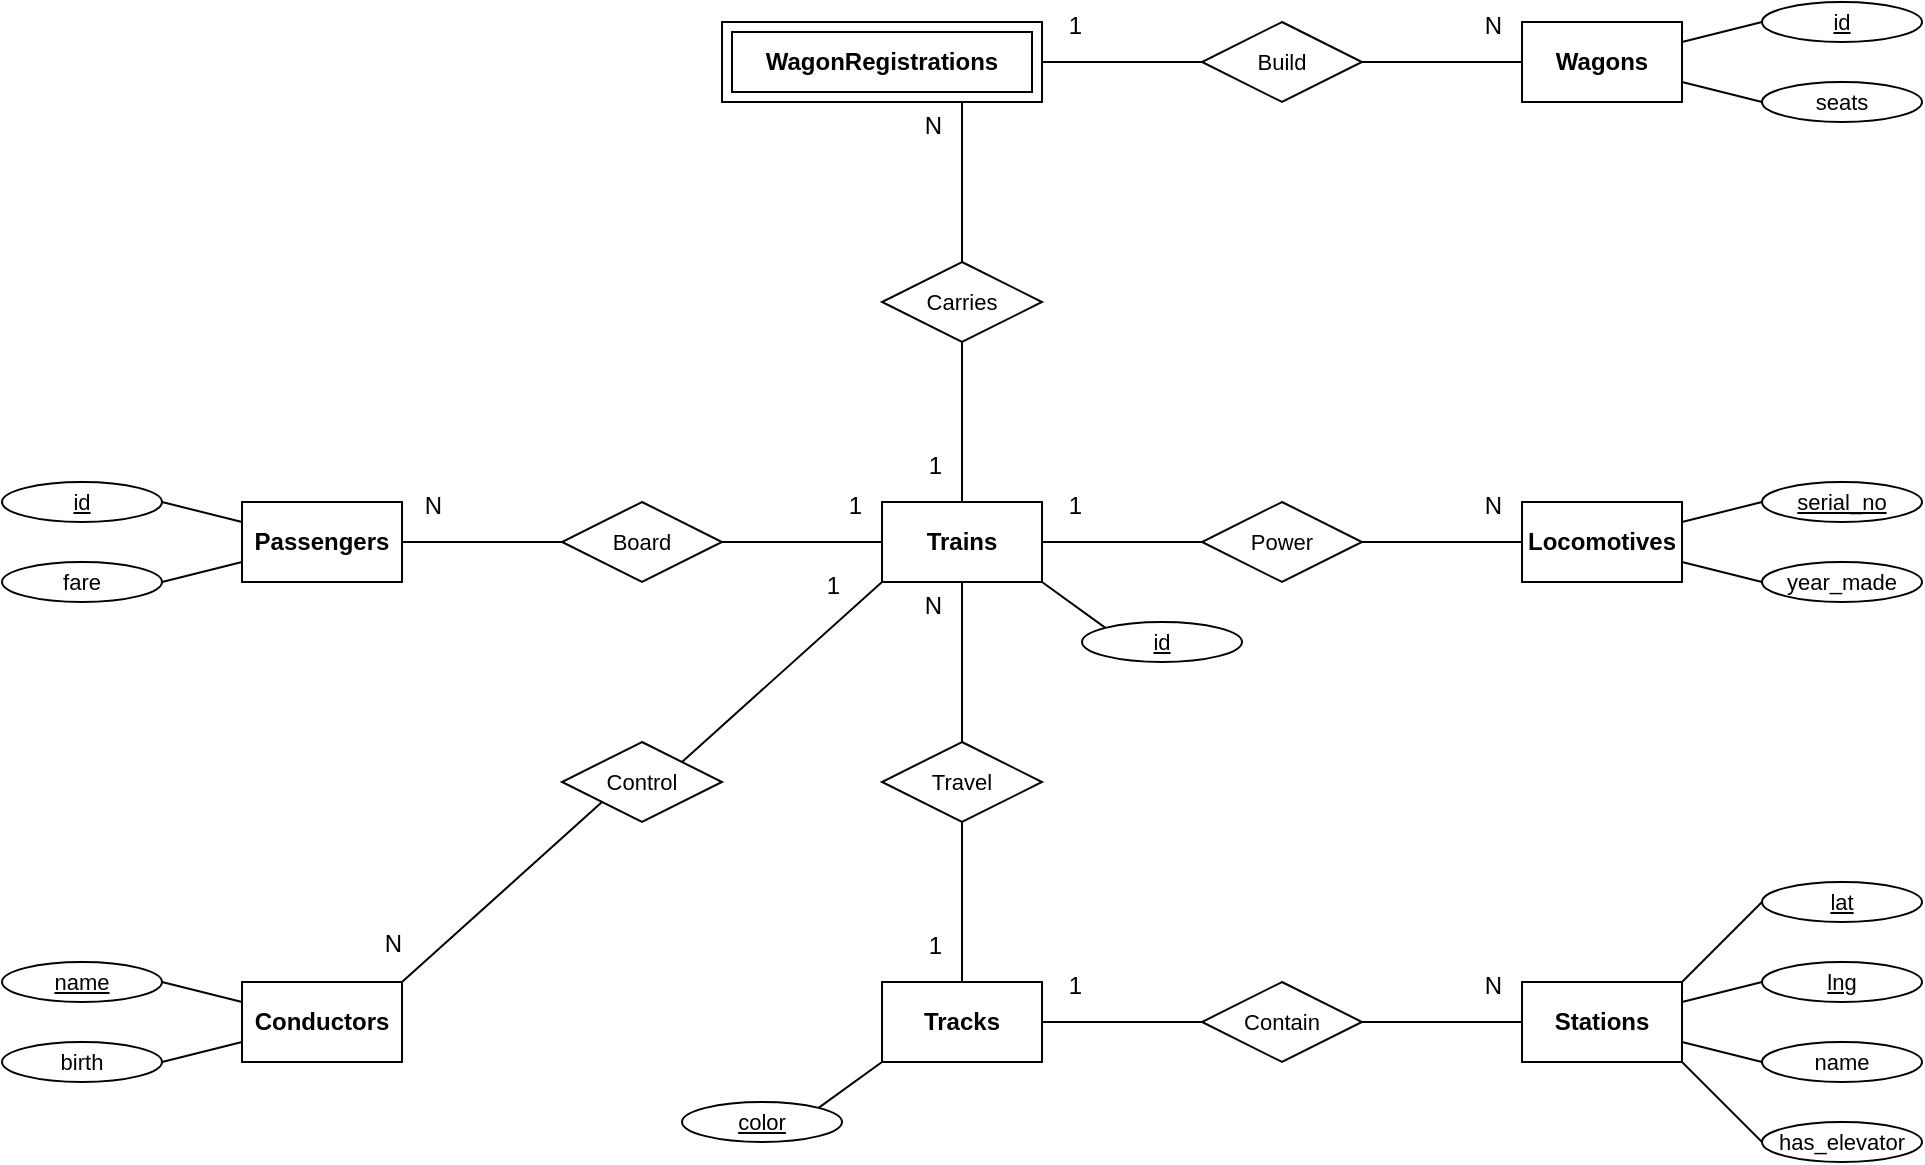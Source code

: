 <mxfile version="20.8.16" type="device" pages="2"><diagram id="R2lEEEUBdFMjLlhIrx00" name="Stage 1"><mxGraphModel dx="1674" dy="782" grid="1" gridSize="10" guides="1" tooltips="1" connect="1" arrows="1" fold="1" page="1" pageScale="1" pageWidth="1040" pageHeight="660" math="0" shadow="0" extFonts="Permanent Marker^https://fonts.googleapis.com/css?family=Permanent+Marker"><root><mxCell id="0"/><mxCell id="1" parent="0"/><mxCell id="5FPpdaSdyWe-lFuIZykh-84" value="WagonRegistrations" style="shape=ext;margin=3;double=1;whiteSpace=wrap;html=1;align=center;fontSize=12;fontStyle=1" parent="1" vertex="1"><mxGeometry x="400" y="50" width="160" height="40" as="geometry"/></mxCell><mxCell id="5FPpdaSdyWe-lFuIZykh-2" value="Passengers" style="whiteSpace=wrap;html=1;align=center;fontSize=12;fontStyle=1" parent="1" vertex="1"><mxGeometry x="160" y="290" width="80" height="40" as="geometry"/></mxCell><mxCell id="5FPpdaSdyWe-lFuIZykh-7" value="Conductors" style="whiteSpace=wrap;html=1;align=center;fontSize=12;fontStyle=1" parent="1" vertex="1"><mxGeometry x="160" y="530" width="80" height="40" as="geometry"/></mxCell><mxCell id="5FPpdaSdyWe-lFuIZykh-9" value="Tracks" style="whiteSpace=wrap;html=1;align=center;fontSize=12;fontStyle=1" parent="1" vertex="1"><mxGeometry x="480" y="530" width="80" height="40" as="geometry"/></mxCell><mxCell id="5FPpdaSdyWe-lFuIZykh-10" value="Stations" style="whiteSpace=wrap;html=1;align=center;fontSize=12;fontStyle=1" parent="1" vertex="1"><mxGeometry x="800" y="530" width="80" height="40" as="geometry"/></mxCell><mxCell id="5FPpdaSdyWe-lFuIZykh-12" value="Wagons" style="whiteSpace=wrap;html=1;align=center;fontSize=12;fontStyle=1" parent="1" vertex="1"><mxGeometry x="800" y="50" width="80" height="40" as="geometry"/></mxCell><mxCell id="5FPpdaSdyWe-lFuIZykh-13" value="Locomotives" style="whiteSpace=wrap;html=1;align=center;fontSize=12;fontStyle=1" parent="1" vertex="1"><mxGeometry x="800" y="290" width="80" height="40" as="geometry"/></mxCell><mxCell id="5FPpdaSdyWe-lFuIZykh-15" value="Power" style="shape=rhombus;perimeter=rhombusPerimeter;whiteSpace=wrap;html=1;align=center;fontSize=11;" parent="1" vertex="1"><mxGeometry x="640" y="290" width="80" height="40" as="geometry"/></mxCell><mxCell id="5FPpdaSdyWe-lFuIZykh-18" value="" style="endArrow=none;html=1;rounded=0;exitX=0;exitY=0.5;exitDx=0;exitDy=0;entryX=1;entryY=0.5;entryDx=0;entryDy=0;" parent="1" source="5FPpdaSdyWe-lFuIZykh-15" target="5FPpdaSdyWe-lFuIZykh-88" edge="1"><mxGeometry relative="1" as="geometry"><mxPoint x="730" y="320" as="sourcePoint"/><mxPoint x="610" y="300" as="targetPoint"/></mxGeometry></mxCell><mxCell id="5FPpdaSdyWe-lFuIZykh-19" value="1" style="resizable=0;html=1;align=right;verticalAlign=bottom;" parent="5FPpdaSdyWe-lFuIZykh-18" connectable="0" vertex="1"><mxGeometry x="1" relative="1" as="geometry"><mxPoint x="20" y="-10" as="offset"/></mxGeometry></mxCell><mxCell id="5FPpdaSdyWe-lFuIZykh-22" value="Build" style="shape=rhombus;perimeter=rhombusPerimeter;whiteSpace=wrap;html=1;align=center;fontSize=11;" parent="1" vertex="1"><mxGeometry x="640" y="50" width="80" height="40" as="geometry"/></mxCell><mxCell id="5FPpdaSdyWe-lFuIZykh-26" value="Control" style="shape=rhombus;perimeter=rhombusPerimeter;whiteSpace=wrap;html=1;align=center;fontSize=11;" parent="1" vertex="1"><mxGeometry x="320" y="410" width="80" height="40" as="geometry"/></mxCell><mxCell id="5FPpdaSdyWe-lFuIZykh-29" value="" style="endArrow=none;html=1;rounded=0;exitX=1;exitY=0;exitDx=0;exitDy=0;entryX=0;entryY=1;entryDx=0;entryDy=0;" parent="1" source="5FPpdaSdyWe-lFuIZykh-26" target="5FPpdaSdyWe-lFuIZykh-88" edge="1"><mxGeometry relative="1" as="geometry"><mxPoint x="410" y="320" as="sourcePoint"/><mxPoint x="470" y="360" as="targetPoint"/></mxGeometry></mxCell><mxCell id="5FPpdaSdyWe-lFuIZykh-30" value="1" style="resizable=0;html=1;align=right;verticalAlign=bottom;" parent="5FPpdaSdyWe-lFuIZykh-29" connectable="0" vertex="1"><mxGeometry x="1" relative="1" as="geometry"><mxPoint x="-20" y="10" as="offset"/></mxGeometry></mxCell><mxCell id="5FPpdaSdyWe-lFuIZykh-31" value="" style="endArrow=none;html=1;rounded=0;exitX=0;exitY=1;exitDx=0;exitDy=0;entryX=1;entryY=0;entryDx=0;entryDy=0;" parent="1" source="5FPpdaSdyWe-lFuIZykh-26" target="5FPpdaSdyWe-lFuIZykh-7" edge="1"><mxGeometry relative="1" as="geometry"><mxPoint x="330" y="320" as="sourcePoint"/><mxPoint x="200" y="500" as="targetPoint"/></mxGeometry></mxCell><mxCell id="5FPpdaSdyWe-lFuIZykh-32" value="N" style="resizable=0;html=1;align=right;verticalAlign=bottom;" parent="5FPpdaSdyWe-lFuIZykh-31" connectable="0" vertex="1"><mxGeometry x="1" relative="1" as="geometry"><mxPoint y="-10" as="offset"/></mxGeometry></mxCell><mxCell id="5FPpdaSdyWe-lFuIZykh-33" value="" style="endArrow=none;html=1;rounded=0;entryX=0;entryY=0.5;entryDx=0;entryDy=0;exitX=1;exitY=0.5;exitDx=0;exitDy=0;" parent="1" source="5FPpdaSdyWe-lFuIZykh-15" target="5FPpdaSdyWe-lFuIZykh-13" edge="1"><mxGeometry relative="1" as="geometry"><mxPoint x="530" y="180" as="sourcePoint"/><mxPoint x="530" y="100" as="targetPoint"/></mxGeometry></mxCell><mxCell id="5FPpdaSdyWe-lFuIZykh-34" value="N" style="resizable=0;html=1;align=right;verticalAlign=bottom;" parent="5FPpdaSdyWe-lFuIZykh-33" connectable="0" vertex="1"><mxGeometry x="1" relative="1" as="geometry"><mxPoint x="-10" y="-10" as="offset"/></mxGeometry></mxCell><mxCell id="5FPpdaSdyWe-lFuIZykh-36" value="Travel" style="shape=rhombus;perimeter=rhombusPerimeter;whiteSpace=wrap;html=1;align=center;fontSize=11;" parent="1" vertex="1"><mxGeometry x="480" y="410" width="80" height="40" as="geometry"/></mxCell><mxCell id="5FPpdaSdyWe-lFuIZykh-37" value="" style="endArrow=none;html=1;rounded=0;exitX=0.5;exitY=0;exitDx=0;exitDy=0;entryX=0.5;entryY=1;entryDx=0;entryDy=0;" parent="1" source="5FPpdaSdyWe-lFuIZykh-36" target="5FPpdaSdyWe-lFuIZykh-88" edge="1"><mxGeometry relative="1" as="geometry"><mxPoint x="730" y="320" as="sourcePoint"/><mxPoint x="540" y="350" as="targetPoint"/></mxGeometry></mxCell><mxCell id="5FPpdaSdyWe-lFuIZykh-38" value="N" style="resizable=0;html=1;align=right;verticalAlign=bottom;" parent="5FPpdaSdyWe-lFuIZykh-37" connectable="0" vertex="1"><mxGeometry x="1" relative="1" as="geometry"><mxPoint x="-10" y="20" as="offset"/></mxGeometry></mxCell><mxCell id="5FPpdaSdyWe-lFuIZykh-39" value="" style="endArrow=none;html=1;rounded=0;entryX=0.5;entryY=0;entryDx=0;entryDy=0;exitX=0.5;exitY=1;exitDx=0;exitDy=0;" parent="1" source="5FPpdaSdyWe-lFuIZykh-36" target="5FPpdaSdyWe-lFuIZykh-9" edge="1"><mxGeometry relative="1" as="geometry"><mxPoint x="650" y="320" as="sourcePoint"/><mxPoint x="570" y="320" as="targetPoint"/></mxGeometry></mxCell><mxCell id="5FPpdaSdyWe-lFuIZykh-40" value="1" style="resizable=0;html=1;align=right;verticalAlign=bottom;" parent="5FPpdaSdyWe-lFuIZykh-39" connectable="0" vertex="1"><mxGeometry x="1" relative="1" as="geometry"><mxPoint x="-10" y="-10" as="offset"/></mxGeometry></mxCell><mxCell id="5FPpdaSdyWe-lFuIZykh-41" value="" style="endArrow=none;html=1;rounded=0;entryX=1;entryY=0.5;entryDx=0;entryDy=0;exitX=0;exitY=0.5;exitDx=0;exitDy=0;" parent="1" source="5FPpdaSdyWe-lFuIZykh-43" target="5FPpdaSdyWe-lFuIZykh-9" edge="1"><mxGeometry relative="1" as="geometry"><mxPoint x="610" y="470" as="sourcePoint"/><mxPoint x="530" y="540" as="targetPoint"/></mxGeometry></mxCell><mxCell id="5FPpdaSdyWe-lFuIZykh-42" value="1" style="resizable=0;html=1;align=right;verticalAlign=bottom;" parent="5FPpdaSdyWe-lFuIZykh-41" connectable="0" vertex="1"><mxGeometry x="1" relative="1" as="geometry"><mxPoint x="20" y="-10" as="offset"/></mxGeometry></mxCell><mxCell id="5FPpdaSdyWe-lFuIZykh-43" value="Contain" style="shape=rhombus;perimeter=rhombusPerimeter;whiteSpace=wrap;html=1;align=center;fontSize=11;" parent="1" vertex="1"><mxGeometry x="640" y="530" width="80" height="40" as="geometry"/></mxCell><mxCell id="5FPpdaSdyWe-lFuIZykh-44" value="" style="endArrow=none;html=1;rounded=0;entryX=0;entryY=0.5;entryDx=0;entryDy=0;exitX=1;exitY=0.5;exitDx=0;exitDy=0;" parent="1" source="5FPpdaSdyWe-lFuIZykh-43" target="5FPpdaSdyWe-lFuIZykh-10" edge="1"><mxGeometry relative="1" as="geometry"><mxPoint x="530" y="420" as="sourcePoint"/><mxPoint x="530" y="340" as="targetPoint"/></mxGeometry></mxCell><mxCell id="5FPpdaSdyWe-lFuIZykh-45" value="N" style="resizable=0;html=1;align=right;verticalAlign=bottom;" parent="5FPpdaSdyWe-lFuIZykh-44" connectable="0" vertex="1"><mxGeometry x="1" relative="1" as="geometry"><mxPoint x="-10" y="-10" as="offset"/></mxGeometry></mxCell><mxCell id="5FPpdaSdyWe-lFuIZykh-46" value="Board" style="shape=rhombus;perimeter=rhombusPerimeter;whiteSpace=wrap;html=1;align=center;fontSize=11;" parent="1" vertex="1"><mxGeometry x="320" y="290" width="80" height="40" as="geometry"/></mxCell><mxCell id="5FPpdaSdyWe-lFuIZykh-63" value="Carries" style="shape=rhombus;perimeter=rhombusPerimeter;whiteSpace=wrap;html=1;align=center;fontSize=11;" parent="1" vertex="1"><mxGeometry x="480" y="170" width="80" height="40" as="geometry"/></mxCell><mxCell id="5FPpdaSdyWe-lFuIZykh-67" value="" style="endArrow=none;html=1;rounded=0;exitX=0.5;exitY=1;exitDx=0;exitDy=0;entryX=0.5;entryY=0;entryDx=0;entryDy=0;" parent="1" source="5FPpdaSdyWe-lFuIZykh-63" target="5FPpdaSdyWe-lFuIZykh-88" edge="1"><mxGeometry relative="1" as="geometry"><mxPoint x="650" y="320" as="sourcePoint"/><mxPoint x="540" y="260" as="targetPoint"/></mxGeometry></mxCell><mxCell id="5FPpdaSdyWe-lFuIZykh-68" value="1" style="resizable=0;html=1;align=right;verticalAlign=bottom;" parent="5FPpdaSdyWe-lFuIZykh-67" connectable="0" vertex="1"><mxGeometry x="1" relative="1" as="geometry"><mxPoint x="-10" y="-10" as="offset"/></mxGeometry></mxCell><mxCell id="5FPpdaSdyWe-lFuIZykh-69" value="" style="endArrow=none;html=1;rounded=0;entryX=0.75;entryY=1;entryDx=0;entryDy=0;exitX=0.5;exitY=0;exitDx=0;exitDy=0;" parent="1" source="5FPpdaSdyWe-lFuIZykh-63" target="5FPpdaSdyWe-lFuIZykh-84" edge="1"><mxGeometry relative="1" as="geometry"><mxPoint x="730" y="320" as="sourcePoint"/><mxPoint x="520" y="90" as="targetPoint"/></mxGeometry></mxCell><mxCell id="5FPpdaSdyWe-lFuIZykh-70" value="N" style="resizable=0;html=1;align=right;verticalAlign=bottom;" parent="5FPpdaSdyWe-lFuIZykh-69" connectable="0" vertex="1"><mxGeometry x="1" relative="1" as="geometry"><mxPoint x="-10" y="20" as="offset"/></mxGeometry></mxCell><mxCell id="5FPpdaSdyWe-lFuIZykh-71" value="" style="endArrow=none;html=1;rounded=0;entryX=0;entryY=0.5;entryDx=0;entryDy=0;exitX=1;exitY=0.5;exitDx=0;exitDy=0;" parent="1" source="5FPpdaSdyWe-lFuIZykh-22" target="5FPpdaSdyWe-lFuIZykh-12" edge="1"><mxGeometry relative="1" as="geometry"><mxPoint x="530" y="180" as="sourcePoint"/><mxPoint x="530" y="100" as="targetPoint"/></mxGeometry></mxCell><mxCell id="5FPpdaSdyWe-lFuIZykh-72" value="N" style="resizable=0;html=1;align=right;verticalAlign=bottom;" parent="5FPpdaSdyWe-lFuIZykh-71" connectable="0" vertex="1"><mxGeometry x="1" relative="1" as="geometry"><mxPoint x="-10" y="-10" as="offset"/></mxGeometry></mxCell><mxCell id="5FPpdaSdyWe-lFuIZykh-73" value="" style="endArrow=none;html=1;rounded=0;exitX=0;exitY=0.5;exitDx=0;exitDy=0;entryX=1;entryY=0.5;entryDx=0;entryDy=0;" parent="1" source="5FPpdaSdyWe-lFuIZykh-22" target="5FPpdaSdyWe-lFuIZykh-84" edge="1"><mxGeometry relative="1" as="geometry"><mxPoint x="530" y="220" as="sourcePoint"/><mxPoint x="560" y="70" as="targetPoint"/></mxGeometry></mxCell><mxCell id="5FPpdaSdyWe-lFuIZykh-74" value="1" style="resizable=0;html=1;align=right;verticalAlign=bottom;" parent="5FPpdaSdyWe-lFuIZykh-73" connectable="0" vertex="1"><mxGeometry x="1" relative="1" as="geometry"><mxPoint x="20" y="-10" as="offset"/></mxGeometry></mxCell><mxCell id="5FPpdaSdyWe-lFuIZykh-75" value="" style="endArrow=none;html=1;rounded=0;exitX=1;exitY=0.5;exitDx=0;exitDy=0;entryX=0;entryY=0.5;entryDx=0;entryDy=0;" parent="1" source="5FPpdaSdyWe-lFuIZykh-46" target="5FPpdaSdyWe-lFuIZykh-88" edge="1"><mxGeometry relative="1" as="geometry"><mxPoint x="390" y="430" as="sourcePoint"/><mxPoint x="440" y="270" as="targetPoint"/></mxGeometry></mxCell><mxCell id="5FPpdaSdyWe-lFuIZykh-76" value="1" style="resizable=0;html=1;align=right;verticalAlign=bottom;" parent="5FPpdaSdyWe-lFuIZykh-75" connectable="0" vertex="1"><mxGeometry x="1" relative="1" as="geometry"><mxPoint x="-10" y="-10" as="offset"/></mxGeometry></mxCell><mxCell id="5FPpdaSdyWe-lFuIZykh-77" value="" style="endArrow=none;html=1;rounded=0;exitX=0;exitY=0.5;exitDx=0;exitDy=0;entryX=1;entryY=0.5;entryDx=0;entryDy=0;" parent="1" source="5FPpdaSdyWe-lFuIZykh-46" target="5FPpdaSdyWe-lFuIZykh-2" edge="1"><mxGeometry relative="1" as="geometry"><mxPoint x="350" y="450" as="sourcePoint"/><mxPoint x="250" y="540" as="targetPoint"/></mxGeometry></mxCell><mxCell id="5FPpdaSdyWe-lFuIZykh-78" value="N" style="resizable=0;html=1;align=right;verticalAlign=bottom;" parent="5FPpdaSdyWe-lFuIZykh-77" connectable="0" vertex="1"><mxGeometry x="1" relative="1" as="geometry"><mxPoint x="20" y="-10" as="offset"/></mxGeometry></mxCell><mxCell id="5FPpdaSdyWe-lFuIZykh-88" value="Trains" style="whiteSpace=wrap;html=1;align=center;fontSize=12;fontStyle=1" parent="1" vertex="1"><mxGeometry x="480" y="290" width="80" height="40" as="geometry"/></mxCell><mxCell id="5FPpdaSdyWe-lFuIZykh-89" value="color" style="ellipse;whiteSpace=wrap;html=1;align=center;fontSize=11;fontStyle=4" parent="1" vertex="1"><mxGeometry x="380" y="590" width="80" height="20" as="geometry"/></mxCell><mxCell id="5FPpdaSdyWe-lFuIZykh-91" value="" style="endArrow=none;html=1;rounded=0;fontSize=11;exitX=1;exitY=0;exitDx=0;exitDy=0;entryX=0;entryY=1;entryDx=0;entryDy=0;" parent="1" source="5FPpdaSdyWe-lFuIZykh-89" target="5FPpdaSdyWe-lFuIZykh-9" edge="1"><mxGeometry relative="1" as="geometry"><mxPoint x="500" y="450" as="sourcePoint"/><mxPoint x="660" y="450" as="targetPoint"/></mxGeometry></mxCell><mxCell id="5FPpdaSdyWe-lFuIZykh-92" value="lat" style="ellipse;whiteSpace=wrap;html=1;align=center;fontSize=11;fontStyle=4" parent="1" vertex="1"><mxGeometry x="920" y="480" width="80" height="20" as="geometry"/></mxCell><mxCell id="5FPpdaSdyWe-lFuIZykh-93" value="lng" style="ellipse;whiteSpace=wrap;html=1;align=center;fontSize=11;fontStyle=4" parent="1" vertex="1"><mxGeometry x="920" y="520" width="80" height="20" as="geometry"/></mxCell><mxCell id="5FPpdaSdyWe-lFuIZykh-96" value="name" style="ellipse;whiteSpace=wrap;html=1;align=center;fontSize=11;fontStyle=0" parent="1" vertex="1"><mxGeometry x="920" y="560" width="80" height="20" as="geometry"/></mxCell><mxCell id="5FPpdaSdyWe-lFuIZykh-97" value="has_elevator" style="ellipse;whiteSpace=wrap;html=1;align=center;fontSize=11;fontStyle=0" parent="1" vertex="1"><mxGeometry x="920" y="600" width="80" height="20" as="geometry"/></mxCell><mxCell id="5FPpdaSdyWe-lFuIZykh-98" value="" style="endArrow=none;html=1;rounded=0;fontSize=11;exitX=1;exitY=0.25;exitDx=0;exitDy=0;entryX=0;entryY=0.5;entryDx=0;entryDy=0;" parent="1" source="5FPpdaSdyWe-lFuIZykh-10" target="5FPpdaSdyWe-lFuIZykh-93" edge="1"><mxGeometry relative="1" as="geometry"><mxPoint x="458.855" y="603.075" as="sourcePoint"/><mxPoint x="490" y="580" as="targetPoint"/></mxGeometry></mxCell><mxCell id="5FPpdaSdyWe-lFuIZykh-99" value="" style="endArrow=none;html=1;rounded=0;fontSize=11;exitX=1;exitY=0;exitDx=0;exitDy=0;entryX=0;entryY=0.5;entryDx=0;entryDy=0;" parent="1" source="5FPpdaSdyWe-lFuIZykh-10" target="5FPpdaSdyWe-lFuIZykh-92" edge="1"><mxGeometry relative="1" as="geometry"><mxPoint x="890" y="550" as="sourcePoint"/><mxPoint x="930" y="520" as="targetPoint"/></mxGeometry></mxCell><mxCell id="5FPpdaSdyWe-lFuIZykh-101" value="" style="endArrow=none;html=1;rounded=0;fontSize=11;exitX=1;exitY=0.75;exitDx=0;exitDy=0;entryX=0;entryY=0.5;entryDx=0;entryDy=0;" parent="1" source="5FPpdaSdyWe-lFuIZykh-10" target="5FPpdaSdyWe-lFuIZykh-96" edge="1"><mxGeometry relative="1" as="geometry"><mxPoint x="910" y="570" as="sourcePoint"/><mxPoint x="950" y="540" as="targetPoint"/></mxGeometry></mxCell><mxCell id="5FPpdaSdyWe-lFuIZykh-102" value="" style="endArrow=none;html=1;rounded=0;fontSize=11;exitX=1;exitY=1;exitDx=0;exitDy=0;entryX=0;entryY=0.5;entryDx=0;entryDy=0;" parent="1" source="5FPpdaSdyWe-lFuIZykh-10" target="5FPpdaSdyWe-lFuIZykh-97" edge="1"><mxGeometry relative="1" as="geometry"><mxPoint x="920" y="580" as="sourcePoint"/><mxPoint x="960" y="550" as="targetPoint"/></mxGeometry></mxCell><mxCell id="5FPpdaSdyWe-lFuIZykh-103" value="name" style="ellipse;whiteSpace=wrap;html=1;align=center;fontSize=11;fontStyle=4" parent="1" vertex="1"><mxGeometry x="40" y="520" width="80" height="20" as="geometry"/></mxCell><mxCell id="5FPpdaSdyWe-lFuIZykh-104" value="birth" style="ellipse;whiteSpace=wrap;html=1;align=center;fontSize=11;fontStyle=0" parent="1" vertex="1"><mxGeometry x="40" y="560" width="80" height="20" as="geometry"/></mxCell><mxCell id="5FPpdaSdyWe-lFuIZykh-105" value="" style="endArrow=none;html=1;rounded=0;fontSize=11;exitX=1;exitY=0.5;exitDx=0;exitDy=0;entryX=0;entryY=0.25;entryDx=0;entryDy=0;" parent="1" source="5FPpdaSdyWe-lFuIZykh-103" target="5FPpdaSdyWe-lFuIZykh-7" edge="1"><mxGeometry relative="1" as="geometry"><mxPoint x="458.855" y="603.075" as="sourcePoint"/><mxPoint x="490" y="580" as="targetPoint"/></mxGeometry></mxCell><mxCell id="5FPpdaSdyWe-lFuIZykh-106" value="" style="endArrow=none;html=1;rounded=0;fontSize=11;exitX=1;exitY=0.5;exitDx=0;exitDy=0;entryX=0;entryY=0.75;entryDx=0;entryDy=0;" parent="1" source="5FPpdaSdyWe-lFuIZykh-104" target="5FPpdaSdyWe-lFuIZykh-7" edge="1"><mxGeometry relative="1" as="geometry"><mxPoint x="468.855" y="613.075" as="sourcePoint"/><mxPoint x="500" y="590" as="targetPoint"/></mxGeometry></mxCell><mxCell id="5FPpdaSdyWe-lFuIZykh-107" value="serial_no" style="ellipse;whiteSpace=wrap;html=1;align=center;fontSize=11;fontStyle=4" parent="1" vertex="1"><mxGeometry x="920" y="280" width="80" height="20" as="geometry"/></mxCell><mxCell id="5FPpdaSdyWe-lFuIZykh-108" value="year_made" style="ellipse;whiteSpace=wrap;html=1;align=center;fontSize=11;fontStyle=0" parent="1" vertex="1"><mxGeometry x="920" y="320" width="80" height="20" as="geometry"/></mxCell><mxCell id="5FPpdaSdyWe-lFuIZykh-109" value="" style="endArrow=none;html=1;rounded=0;fontSize=11;exitX=0;exitY=0.5;exitDx=0;exitDy=0;entryX=1;entryY=0.25;entryDx=0;entryDy=0;" parent="1" source="5FPpdaSdyWe-lFuIZykh-107" target="5FPpdaSdyWe-lFuIZykh-13" edge="1"><mxGeometry relative="1" as="geometry"><mxPoint x="1338.855" y="363.075" as="sourcePoint"/><mxPoint x="1040" y="300" as="targetPoint"/></mxGeometry></mxCell><mxCell id="5FPpdaSdyWe-lFuIZykh-110" value="" style="endArrow=none;html=1;rounded=0;fontSize=11;exitX=0;exitY=0.5;exitDx=0;exitDy=0;entryX=1;entryY=0.75;entryDx=0;entryDy=0;" parent="1" source="5FPpdaSdyWe-lFuIZykh-108" target="5FPpdaSdyWe-lFuIZykh-13" edge="1"><mxGeometry relative="1" as="geometry"><mxPoint x="1348.855" y="373.075" as="sourcePoint"/><mxPoint x="1040" y="320" as="targetPoint"/></mxGeometry></mxCell><mxCell id="5FPpdaSdyWe-lFuIZykh-111" value="id" style="ellipse;whiteSpace=wrap;html=1;align=center;fontSize=11;fontStyle=4" parent="1" vertex="1"><mxGeometry x="580" y="350" width="80" height="20" as="geometry"/></mxCell><mxCell id="5FPpdaSdyWe-lFuIZykh-114" value="" style="endArrow=none;html=1;rounded=0;fontSize=11;exitX=0;exitY=0;exitDx=0;exitDy=0;entryX=1;entryY=1;entryDx=0;entryDy=0;" parent="1" source="5FPpdaSdyWe-lFuIZykh-111" target="5FPpdaSdyWe-lFuIZykh-88" edge="1"><mxGeometry relative="1" as="geometry"><mxPoint x="458.855" y="603.075" as="sourcePoint"/><mxPoint x="490" y="580" as="targetPoint"/></mxGeometry></mxCell><mxCell id="5FPpdaSdyWe-lFuIZykh-119" value="id" style="ellipse;whiteSpace=wrap;html=1;align=center;fontSize=11;fontStyle=4" parent="1" vertex="1"><mxGeometry x="920" y="40" width="80" height="20" as="geometry"/></mxCell><mxCell id="5FPpdaSdyWe-lFuIZykh-120" value="seats" style="ellipse;whiteSpace=wrap;html=1;align=center;fontSize=11;fontStyle=0" parent="1" vertex="1"><mxGeometry x="920" y="80" width="80" height="20" as="geometry"/></mxCell><mxCell id="5FPpdaSdyWe-lFuIZykh-121" value="" style="endArrow=none;html=1;rounded=0;fontSize=11;exitX=0;exitY=0.5;exitDx=0;exitDy=0;entryX=1;entryY=0.25;entryDx=0;entryDy=0;" parent="1" source="5FPpdaSdyWe-lFuIZykh-119" target="5FPpdaSdyWe-lFuIZykh-12" edge="1"><mxGeometry relative="1" as="geometry"><mxPoint x="1338.855" y="123.075" as="sourcePoint"/><mxPoint x="890" y="30" as="targetPoint"/></mxGeometry></mxCell><mxCell id="5FPpdaSdyWe-lFuIZykh-122" value="" style="endArrow=none;html=1;rounded=0;fontSize=11;exitX=0;exitY=0.5;exitDx=0;exitDy=0;entryX=1;entryY=0.75;entryDx=0;entryDy=0;" parent="1" source="5FPpdaSdyWe-lFuIZykh-120" target="5FPpdaSdyWe-lFuIZykh-12" edge="1"><mxGeometry relative="1" as="geometry"><mxPoint x="1348.855" y="133.075" as="sourcePoint"/><mxPoint x="880" y="80" as="targetPoint"/></mxGeometry></mxCell><mxCell id="5FPpdaSdyWe-lFuIZykh-123" value="id" style="ellipse;whiteSpace=wrap;html=1;align=center;fontSize=11;fontStyle=4" parent="1" vertex="1"><mxGeometry x="40" y="280" width="80" height="20" as="geometry"/></mxCell><mxCell id="5FPpdaSdyWe-lFuIZykh-124" value="fare" style="ellipse;whiteSpace=wrap;html=1;align=center;fontSize=11;fontStyle=0" parent="1" vertex="1"><mxGeometry x="40" y="320" width="80" height="20" as="geometry"/></mxCell><mxCell id="5FPpdaSdyWe-lFuIZykh-125" value="" style="endArrow=none;html=1;rounded=0;fontSize=11;exitX=1;exitY=0.5;exitDx=0;exitDy=0;entryX=0;entryY=0.25;entryDx=0;entryDy=0;" parent="1" source="5FPpdaSdyWe-lFuIZykh-123" target="5FPpdaSdyWe-lFuIZykh-2" edge="1"><mxGeometry relative="1" as="geometry"><mxPoint x="458.855" y="363.075" as="sourcePoint"/><mxPoint x="150" y="270" as="targetPoint"/></mxGeometry></mxCell><mxCell id="5FPpdaSdyWe-lFuIZykh-126" value="" style="endArrow=none;html=1;rounded=0;fontSize=11;exitX=1;exitY=0.5;exitDx=0;exitDy=0;entryX=0;entryY=0.75;entryDx=0;entryDy=0;" parent="1" source="5FPpdaSdyWe-lFuIZykh-124" target="5FPpdaSdyWe-lFuIZykh-2" edge="1"><mxGeometry relative="1" as="geometry"><mxPoint x="468.855" y="373.075" as="sourcePoint"/><mxPoint x="150" y="330" as="targetPoint"/></mxGeometry></mxCell></root></mxGraphModel></diagram><diagram name="Stage 2" id="vW3GUWD7gYyDfaBToMU5"><mxGraphModel dx="1674" dy="782" grid="1" gridSize="10" guides="1" tooltips="1" connect="1" arrows="1" fold="1" page="1" pageScale="1" pageWidth="1000" pageHeight="1180" math="0" shadow="0" extFonts="Permanent Marker^https://fonts.googleapis.com/css?family=Permanent+Marker"><root><mxCell id="TBj39ccM2QvI0rRjCSNy-0"/><mxCell id="TBj39ccM2QvI0rRjCSNy-1" parent="TBj39ccM2QvI0rRjCSNy-0"/><mxCell id="Lqd2BsKXD1_Twzs3qtD8-0" value="Trips" style="shape=ext;margin=3;double=1;whiteSpace=wrap;html=1;align=center;fontSize=12;fontStyle=1" parent="TBj39ccM2QvI0rRjCSNy-1" vertex="1"><mxGeometry x="140" y="330" width="80" height="40" as="geometry"/></mxCell><mxCell id="TBj39ccM2QvI0rRjCSNy-44" value="Trains" style="whiteSpace=wrap;html=1;align=center;fontSize=12;fontStyle=1" parent="TBj39ccM2QvI0rRjCSNy-1" vertex="1"><mxGeometry x="460" y="810" width="80" height="40" as="geometry"/></mxCell><mxCell id="TBj39ccM2QvI0rRjCSNy-2" value="Railcars" style="shape=ext;margin=3;double=1;whiteSpace=wrap;html=1;align=center;fontSize=12;fontStyle=1" parent="TBj39ccM2QvI0rRjCSNy-1" vertex="1"><mxGeometry x="780" y="810" width="80" height="40" as="geometry"/></mxCell><mxCell id="TBj39ccM2QvI0rRjCSNy-3" value="Passengers" style="whiteSpace=wrap;html=1;align=center;fontSize=12;fontStyle=1" parent="TBj39ccM2QvI0rRjCSNy-1" vertex="1"><mxGeometry x="460.08" y="330" width="80" height="40" as="geometry"/></mxCell><mxCell id="TBj39ccM2QvI0rRjCSNy-4" value="Conductors" style="whiteSpace=wrap;html=1;align=center;fontSize=12;fontStyle=1" parent="TBj39ccM2QvI0rRjCSNy-1" vertex="1"><mxGeometry x="460" y="1050" width="80" height="40" as="geometry"/></mxCell><mxCell id="TBj39ccM2QvI0rRjCSNy-5" value="Tracks" style="whiteSpace=wrap;html=1;align=center;fontSize=12;fontStyle=1" parent="TBj39ccM2QvI0rRjCSNy-1" vertex="1"><mxGeometry x="140.08" y="810" width="80" height="40" as="geometry"/></mxCell><mxCell id="TBj39ccM2QvI0rRjCSNy-6" value="Stations" style="whiteSpace=wrap;html=1;align=center;fontSize=12;fontStyle=1" parent="TBj39ccM2QvI0rRjCSNy-1" vertex="1"><mxGeometry x="140.08" y="570" width="80" height="40" as="geometry"/></mxCell><mxCell id="TBj39ccM2QvI0rRjCSNy-7" value="Wagons" style="whiteSpace=wrap;html=1;align=center;fontSize=12;fontStyle=1" parent="TBj39ccM2QvI0rRjCSNy-1" vertex="1"><mxGeometry x="780" y="570" width="80" height="40" as="geometry"/></mxCell><mxCell id="TBj39ccM2QvI0rRjCSNy-8" value="Locomotives" style="whiteSpace=wrap;html=1;align=center;fontSize=12;fontStyle=1" parent="TBj39ccM2QvI0rRjCSNy-1" vertex="1"><mxGeometry x="459.92" y="570" width="80" height="40" as="geometry"/></mxCell><mxCell id="TBj39ccM2QvI0rRjCSNy-9" value="Power" style="shape=rhombus;perimeter=rhombusPerimeter;whiteSpace=wrap;html=1;align=center;fontSize=11;" parent="TBj39ccM2QvI0rRjCSNy-1" vertex="1"><mxGeometry x="460" y="690" width="80" height="40" as="geometry"/></mxCell><mxCell id="TBj39ccM2QvI0rRjCSNy-10" value="" style="endArrow=none;html=1;rounded=0;exitX=0.5;exitY=1;exitDx=0;exitDy=0;entryX=0.5;entryY=0;entryDx=0;entryDy=0;" parent="TBj39ccM2QvI0rRjCSNy-1" source="TBj39ccM2QvI0rRjCSNy-9" target="TBj39ccM2QvI0rRjCSNy-44" edge="1"><mxGeometry relative="1" as="geometry"><mxPoint x="540" y="750" as="sourcePoint"/><mxPoint x="450" y="760" as="targetPoint"/></mxGeometry></mxCell><mxCell id="TBj39ccM2QvI0rRjCSNy-11" value="1" style="resizable=0;html=1;align=right;verticalAlign=bottom;" parent="TBj39ccM2QvI0rRjCSNy-10" connectable="0" vertex="1"><mxGeometry x="1" relative="1" as="geometry"><mxPoint x="-10" as="offset"/></mxGeometry></mxCell><mxCell id="TBj39ccM2QvI0rRjCSNy-12" value="Build" style="shape=rhombus;perimeter=rhombusPerimeter;whiteSpace=wrap;html=1;align=center;fontSize=11;" parent="TBj39ccM2QvI0rRjCSNy-1" vertex="1"><mxGeometry x="780" y="690" width="80" height="40" as="geometry"/></mxCell><mxCell id="TBj39ccM2QvI0rRjCSNy-13" value="Control" style="shape=rhombus;perimeter=rhombusPerimeter;whiteSpace=wrap;html=1;align=center;fontSize=11;" parent="TBj39ccM2QvI0rRjCSNy-1" vertex="1"><mxGeometry x="460" y="930" width="80" height="40" as="geometry"/></mxCell><mxCell id="TBj39ccM2QvI0rRjCSNy-14" value="" style="endArrow=none;html=1;rounded=0;exitX=0.5;exitY=0;exitDx=0;exitDy=0;entryX=0.5;entryY=1;entryDx=0;entryDy=0;" parent="TBj39ccM2QvI0rRjCSNy-1" source="TBj39ccM2QvI0rRjCSNy-13" target="TBj39ccM2QvI0rRjCSNy-44" edge="1"><mxGeometry relative="1" as="geometry"><mxPoint x="410" y="370" as="sourcePoint"/><mxPoint x="470" y="410" as="targetPoint"/></mxGeometry></mxCell><mxCell id="TBj39ccM2QvI0rRjCSNy-15" value="1" style="resizable=0;html=1;align=right;verticalAlign=bottom;" parent="TBj39ccM2QvI0rRjCSNy-14" connectable="0" vertex="1"><mxGeometry x="1" relative="1" as="geometry"><mxPoint x="-10" y="20" as="offset"/></mxGeometry></mxCell><mxCell id="TBj39ccM2QvI0rRjCSNy-16" value="" style="endArrow=none;html=1;rounded=0;exitX=0.5;exitY=1;exitDx=0;exitDy=0;entryX=0.5;entryY=0;entryDx=0;entryDy=0;" parent="TBj39ccM2QvI0rRjCSNy-1" source="TBj39ccM2QvI0rRjCSNy-13" target="TBj39ccM2QvI0rRjCSNy-4" edge="1"><mxGeometry relative="1" as="geometry"><mxPoint x="330" y="370" as="sourcePoint"/><mxPoint x="200" y="550" as="targetPoint"/></mxGeometry></mxCell><mxCell id="TBj39ccM2QvI0rRjCSNy-17" value="N" style="resizable=0;html=1;align=right;verticalAlign=bottom;" parent="TBj39ccM2QvI0rRjCSNy-16" connectable="0" vertex="1"><mxGeometry x="1" relative="1" as="geometry"><mxPoint x="-10" as="offset"/></mxGeometry></mxCell><mxCell id="TBj39ccM2QvI0rRjCSNy-18" value="" style="endArrow=none;html=1;rounded=0;entryX=0.5;entryY=1;entryDx=0;entryDy=0;exitX=0.5;exitY=0;exitDx=0;exitDy=0;" parent="TBj39ccM2QvI0rRjCSNy-1" source="TBj39ccM2QvI0rRjCSNy-9" target="TBj39ccM2QvI0rRjCSNy-8" edge="1"><mxGeometry relative="1" as="geometry"><mxPoint x="520" y="670" as="sourcePoint"/><mxPoint x="480" y="650" as="targetPoint"/></mxGeometry></mxCell><mxCell id="TBj39ccM2QvI0rRjCSNy-19" value="N" style="resizable=0;html=1;align=right;verticalAlign=bottom;" parent="TBj39ccM2QvI0rRjCSNy-18" connectable="0" vertex="1"><mxGeometry x="1" relative="1" as="geometry"><mxPoint x="-10" y="20" as="offset"/></mxGeometry></mxCell><mxCell id="TBj39ccM2QvI0rRjCSNy-20" value="Travel" style="shape=rhombus;perimeter=rhombusPerimeter;whiteSpace=wrap;html=1;align=center;fontSize=11;" parent="TBj39ccM2QvI0rRjCSNy-1" vertex="1"><mxGeometry x="300" y="810" width="80" height="40" as="geometry"/></mxCell><mxCell id="TBj39ccM2QvI0rRjCSNy-21" value="" style="endArrow=none;html=1;rounded=0;exitX=1;exitY=0.5;exitDx=0;exitDy=0;entryX=0;entryY=0.5;entryDx=0;entryDy=0;" parent="TBj39ccM2QvI0rRjCSNy-1" source="TBj39ccM2QvI0rRjCSNy-20" target="TBj39ccM2QvI0rRjCSNy-44" edge="1"><mxGeometry relative="1" as="geometry"><mxPoint x="710" y="840" as="sourcePoint"/><mxPoint x="520" y="870" as="targetPoint"/></mxGeometry></mxCell><mxCell id="TBj39ccM2QvI0rRjCSNy-22" value="N" style="resizable=0;html=1;align=right;verticalAlign=bottom;" parent="TBj39ccM2QvI0rRjCSNy-21" connectable="0" vertex="1"><mxGeometry x="1" relative="1" as="geometry"><mxPoint x="-10" as="offset"/></mxGeometry></mxCell><mxCell id="TBj39ccM2QvI0rRjCSNy-23" value="" style="endArrow=none;html=1;rounded=0;entryX=1;entryY=0.5;entryDx=0;entryDy=0;exitX=0;exitY=0.5;exitDx=0;exitDy=0;" parent="TBj39ccM2QvI0rRjCSNy-1" source="TBj39ccM2QvI0rRjCSNy-20" target="TBj39ccM2QvI0rRjCSNy-5" edge="1"><mxGeometry relative="1" as="geometry"><mxPoint x="630" y="360" as="sourcePoint"/><mxPoint x="550" y="360" as="targetPoint"/></mxGeometry></mxCell><mxCell id="TBj39ccM2QvI0rRjCSNy-24" value="1" style="resizable=0;html=1;align=right;verticalAlign=bottom;" parent="TBj39ccM2QvI0rRjCSNy-23" connectable="0" vertex="1"><mxGeometry x="1" relative="1" as="geometry"><mxPoint x="20" as="offset"/></mxGeometry></mxCell><mxCell id="TBj39ccM2QvI0rRjCSNy-25" value="" style="endArrow=none;html=1;rounded=0;exitX=0.5;exitY=1;exitDx=0;exitDy=0;entryX=0.5;entryY=0;entryDx=0;entryDy=0;" parent="TBj39ccM2QvI0rRjCSNy-1" source="TBj39ccM2QvI0rRjCSNy-27" target="TBj39ccM2QvI0rRjCSNy-5" edge="1"><mxGeometry relative="1" as="geometry"><mxPoint x="590" y="510" as="sourcePoint"/><mxPoint x="230" y="770" as="targetPoint"/></mxGeometry></mxCell><mxCell id="TBj39ccM2QvI0rRjCSNy-26" value="1" style="resizable=0;html=1;align=right;verticalAlign=bottom;direction=south;" parent="TBj39ccM2QvI0rRjCSNy-25" connectable="0" vertex="1"><mxGeometry x="1" relative="1" as="geometry"><mxPoint x="-10" as="offset"/></mxGeometry></mxCell><mxCell id="TBj39ccM2QvI0rRjCSNy-27" value="Consist" style="shape=rhombus;perimeter=rhombusPerimeter;whiteSpace=wrap;html=1;align=center;fontSize=11;" parent="TBj39ccM2QvI0rRjCSNy-1" vertex="1"><mxGeometry x="140" y="690" width="80" height="40" as="geometry"/></mxCell><mxCell id="TBj39ccM2QvI0rRjCSNy-28" value="" style="endArrow=none;html=1;rounded=0;entryX=0.5;entryY=1;entryDx=0;entryDy=0;exitX=0.5;exitY=0;exitDx=0;exitDy=0;" parent="TBj39ccM2QvI0rRjCSNy-1" source="TBj39ccM2QvI0rRjCSNy-27" target="TBj39ccM2QvI0rRjCSNy-6" edge="1"><mxGeometry relative="1" as="geometry"><mxPoint x="510" y="460" as="sourcePoint"/><mxPoint x="510" y="380" as="targetPoint"/></mxGeometry></mxCell><mxCell id="TBj39ccM2QvI0rRjCSNy-29" value="N" style="resizable=0;html=1;align=right;verticalAlign=bottom;" parent="TBj39ccM2QvI0rRjCSNy-28" connectable="0" vertex="1"><mxGeometry x="1" relative="1" as="geometry"><mxPoint x="-10" y="20" as="offset"/></mxGeometry></mxCell><mxCell id="TBj39ccM2QvI0rRjCSNy-30" value="Board" style="shape=rhombus;perimeter=rhombusPerimeter;whiteSpace=wrap;html=1;align=center;fontSize=11;" parent="TBj39ccM2QvI0rRjCSNy-1" vertex="1"><mxGeometry x="300" y="330" width="80" height="40" as="geometry"/></mxCell><mxCell id="TBj39ccM2QvI0rRjCSNy-31" value="Carry" style="shape=rhombus;perimeter=rhombusPerimeter;whiteSpace=wrap;html=1;align=center;fontSize=11;" parent="TBj39ccM2QvI0rRjCSNy-1" vertex="1"><mxGeometry x="620" y="810" width="80" height="40" as="geometry"/></mxCell><mxCell id="TBj39ccM2QvI0rRjCSNy-32" value="" style="endArrow=none;html=1;rounded=0;exitX=0;exitY=0.5;exitDx=0;exitDy=0;entryX=1;entryY=0.5;entryDx=0;entryDy=0;" parent="TBj39ccM2QvI0rRjCSNy-1" source="TBj39ccM2QvI0rRjCSNy-31" target="TBj39ccM2QvI0rRjCSNy-44" edge="1"><mxGeometry relative="1" as="geometry"><mxPoint x="630" y="840" as="sourcePoint"/><mxPoint x="520" y="780" as="targetPoint"/></mxGeometry></mxCell><mxCell id="TBj39ccM2QvI0rRjCSNy-33" value="1" style="resizable=0;html=1;align=right;verticalAlign=bottom;" parent="TBj39ccM2QvI0rRjCSNy-32" connectable="0" vertex="1"><mxGeometry x="1" relative="1" as="geometry"><mxPoint x="20" as="offset"/></mxGeometry></mxCell><mxCell id="TBj39ccM2QvI0rRjCSNy-34" value="" style="endArrow=none;html=1;rounded=0;entryX=0;entryY=0.5;entryDx=0;entryDy=0;exitX=1;exitY=0.5;exitDx=0;exitDy=0;" parent="TBj39ccM2QvI0rRjCSNy-1" source="TBj39ccM2QvI0rRjCSNy-31" target="TBj39ccM2QvI0rRjCSNy-2" edge="1"><mxGeometry relative="1" as="geometry"><mxPoint x="710" y="840" as="sourcePoint"/><mxPoint x="500" y="610" as="targetPoint"/></mxGeometry></mxCell><mxCell id="TBj39ccM2QvI0rRjCSNy-35" value="1" style="resizable=0;html=1;align=right;verticalAlign=bottom;" parent="TBj39ccM2QvI0rRjCSNy-34" connectable="0" vertex="1"><mxGeometry x="1" relative="1" as="geometry"><mxPoint x="-10" as="offset"/></mxGeometry></mxCell><mxCell id="TBj39ccM2QvI0rRjCSNy-36" value="" style="endArrow=none;html=1;rounded=0;entryX=0.5;entryY=1;entryDx=0;entryDy=0;exitX=0.5;exitY=0;exitDx=0;exitDy=0;" parent="TBj39ccM2QvI0rRjCSNy-1" source="TBj39ccM2QvI0rRjCSNy-12" target="TBj39ccM2QvI0rRjCSNy-7" edge="1"><mxGeometry relative="1" as="geometry"><mxPoint x="870" y="680" as="sourcePoint"/><mxPoint x="860" y="650" as="targetPoint"/></mxGeometry></mxCell><mxCell id="TBj39ccM2QvI0rRjCSNy-37" value="N" style="resizable=0;html=1;align=right;verticalAlign=bottom;" parent="TBj39ccM2QvI0rRjCSNy-36" connectable="0" vertex="1"><mxGeometry x="1" relative="1" as="geometry"><mxPoint x="-10" y="20" as="offset"/></mxGeometry></mxCell><mxCell id="TBj39ccM2QvI0rRjCSNy-38" value="" style="endArrow=none;html=1;rounded=0;exitX=0.5;exitY=1;exitDx=0;exitDy=0;entryX=0.5;entryY=0;entryDx=0;entryDy=0;" parent="TBj39ccM2QvI0rRjCSNy-1" source="TBj39ccM2QvI0rRjCSNy-12" target="TBj39ccM2QvI0rRjCSNy-2" edge="1"><mxGeometry relative="1" as="geometry"><mxPoint x="880" y="770" as="sourcePoint"/><mxPoint x="870" y="780" as="targetPoint"/></mxGeometry></mxCell><mxCell id="TBj39ccM2QvI0rRjCSNy-39" value="1" style="resizable=0;html=1;align=right;verticalAlign=bottom;" parent="TBj39ccM2QvI0rRjCSNy-38" connectable="0" vertex="1"><mxGeometry x="1" relative="1" as="geometry"><mxPoint x="-10" as="offset"/></mxGeometry></mxCell><mxCell id="TBj39ccM2QvI0rRjCSNy-40" value="" style="endArrow=none;html=1;rounded=0;entryX=1;entryY=0.5;entryDx=0;entryDy=0;exitX=0;exitY=0.5;exitDx=0;exitDy=0;" parent="TBj39ccM2QvI0rRjCSNy-1" source="TBj39ccM2QvI0rRjCSNy-30" target="Lqd2BsKXD1_Twzs3qtD8-0" edge="1"><mxGeometry relative="1" as="geometry"><mxPoint x="230" y="310" as="sourcePoint"/><mxPoint x="420" y="320" as="targetPoint"/></mxGeometry></mxCell><mxCell id="TBj39ccM2QvI0rRjCSNy-41" value="N" style="resizable=0;html=1;align=right;verticalAlign=bottom;" parent="TBj39ccM2QvI0rRjCSNy-40" connectable="0" vertex="1"><mxGeometry x="1" relative="1" as="geometry"><mxPoint x="20" as="offset"/></mxGeometry></mxCell><mxCell id="TBj39ccM2QvI0rRjCSNy-42" value="" style="endArrow=none;html=1;rounded=0;exitX=1;exitY=0.5;exitDx=0;exitDy=0;entryX=0;entryY=0.5;entryDx=0;entryDy=0;" parent="TBj39ccM2QvI0rRjCSNy-1" source="TBj39ccM2QvI0rRjCSNy-30" target="TBj39ccM2QvI0rRjCSNy-3" edge="1"><mxGeometry relative="1" as="geometry"><mxPoint x="330" y="500" as="sourcePoint"/><mxPoint x="420" y="320" as="targetPoint"/></mxGeometry></mxCell><mxCell id="TBj39ccM2QvI0rRjCSNy-43" value="1" style="resizable=0;html=1;align=right;verticalAlign=bottom;" parent="TBj39ccM2QvI0rRjCSNy-42" connectable="0" vertex="1"><mxGeometry x="1" relative="1" as="geometry"><mxPoint x="-10" as="offset"/></mxGeometry></mxCell><mxCell id="TBj39ccM2QvI0rRjCSNy-47" value="lat" style="ellipse;whiteSpace=wrap;html=1;align=center;fontSize=11;fontStyle=4" parent="TBj39ccM2QvI0rRjCSNy-1" vertex="1"><mxGeometry x="40.0" y="520" width="80" height="20" as="geometry"/></mxCell><mxCell id="TBj39ccM2QvI0rRjCSNy-48" value="lng" style="ellipse;whiteSpace=wrap;html=1;align=center;fontSize=11;fontStyle=4" parent="TBj39ccM2QvI0rRjCSNy-1" vertex="1"><mxGeometry x="40.0" y="560" width="80" height="20" as="geometry"/></mxCell><mxCell id="TBj39ccM2QvI0rRjCSNy-49" value="name" style="ellipse;whiteSpace=wrap;html=1;align=center;fontSize=11;fontStyle=0" parent="TBj39ccM2QvI0rRjCSNy-1" vertex="1"><mxGeometry x="40.0" y="600" width="80" height="20" as="geometry"/></mxCell><mxCell id="TBj39ccM2QvI0rRjCSNy-50" value="zip" style="ellipse;whiteSpace=wrap;html=1;align=center;fontSize=11;fontStyle=0" parent="TBj39ccM2QvI0rRjCSNy-1" vertex="1"><mxGeometry x="40.0" y="640" width="80" height="20" as="geometry"/></mxCell><mxCell id="TBj39ccM2QvI0rRjCSNy-51" value="" style="endArrow=none;html=1;rounded=0;fontSize=11;exitX=0;exitY=0.25;exitDx=0;exitDy=0;entryX=1;entryY=0.5;entryDx=0;entryDy=0;" parent="TBj39ccM2QvI0rRjCSNy-1" source="TBj39ccM2QvI0rRjCSNy-6" target="TBj39ccM2QvI0rRjCSNy-48" edge="1"><mxGeometry relative="1" as="geometry"><mxPoint x="-201.065" y="643.075" as="sourcePoint"/><mxPoint x="-169.92" y="620" as="targetPoint"/></mxGeometry></mxCell><mxCell id="TBj39ccM2QvI0rRjCSNy-52" value="" style="endArrow=none;html=1;rounded=0;fontSize=11;exitX=0;exitY=0;exitDx=0;exitDy=0;entryX=1;entryY=1;entryDx=0;entryDy=0;" parent="TBj39ccM2QvI0rRjCSNy-1" source="TBj39ccM2QvI0rRjCSNy-6" target="TBj39ccM2QvI0rRjCSNy-47" edge="1"><mxGeometry relative="1" as="geometry"><mxPoint x="230.08" y="590" as="sourcePoint"/><mxPoint x="270.08" y="560" as="targetPoint"/></mxGeometry></mxCell><mxCell id="TBj39ccM2QvI0rRjCSNy-53" value="" style="endArrow=none;html=1;rounded=0;fontSize=11;exitX=0;exitY=0.75;exitDx=0;exitDy=0;entryX=1;entryY=0.5;entryDx=0;entryDy=0;" parent="TBj39ccM2QvI0rRjCSNy-1" source="TBj39ccM2QvI0rRjCSNy-6" target="TBj39ccM2QvI0rRjCSNy-49" edge="1"><mxGeometry relative="1" as="geometry"><mxPoint x="250.08" y="610" as="sourcePoint"/><mxPoint x="290.08" y="580" as="targetPoint"/></mxGeometry></mxCell><mxCell id="TBj39ccM2QvI0rRjCSNy-54" value="" style="endArrow=none;html=1;rounded=0;fontSize=11;exitX=0;exitY=1;exitDx=0;exitDy=0;entryX=1;entryY=0;entryDx=0;entryDy=0;" parent="TBj39ccM2QvI0rRjCSNy-1" source="TBj39ccM2QvI0rRjCSNy-6" target="TBj39ccM2QvI0rRjCSNy-50" edge="1"><mxGeometry relative="1" as="geometry"><mxPoint x="260.08" y="620" as="sourcePoint"/><mxPoint x="300.08" y="590" as="targetPoint"/></mxGeometry></mxCell><mxCell id="TBj39ccM2QvI0rRjCSNy-55" value="social_sec" style="ellipse;whiteSpace=wrap;html=1;align=center;fontSize=11;fontStyle=4" parent="TBj39ccM2QvI0rRjCSNy-1" vertex="1"><mxGeometry x="360" y="1000" width="80" height="20" as="geometry"/></mxCell><mxCell id="TBj39ccM2QvI0rRjCSNy-56" value="birth" style="ellipse;whiteSpace=wrap;html=1;align=center;fontSize=11;fontStyle=0" parent="TBj39ccM2QvI0rRjCSNy-1" vertex="1"><mxGeometry x="360" y="1080" width="80" height="20" as="geometry"/></mxCell><mxCell id="TBj39ccM2QvI0rRjCSNy-57" value="" style="endArrow=none;html=1;rounded=0;fontSize=11;exitX=1;exitY=1;exitDx=0;exitDy=0;entryX=0;entryY=0;entryDx=0;entryDy=0;" parent="TBj39ccM2QvI0rRjCSNy-1" source="TBj39ccM2QvI0rRjCSNy-55" target="TBj39ccM2QvI0rRjCSNy-4" edge="1"><mxGeometry relative="1" as="geometry"><mxPoint x="118.855" y="1603.075" as="sourcePoint"/><mxPoint x="150" y="1580" as="targetPoint"/></mxGeometry></mxCell><mxCell id="TBj39ccM2QvI0rRjCSNy-58" value="" style="endArrow=none;html=1;rounded=0;fontSize=11;exitX=1;exitY=0.5;exitDx=0;exitDy=0;entryX=0;entryY=0.75;entryDx=0;entryDy=0;" parent="TBj39ccM2QvI0rRjCSNy-1" source="TBj39ccM2QvI0rRjCSNy-56" target="TBj39ccM2QvI0rRjCSNy-4" edge="1"><mxGeometry relative="1" as="geometry"><mxPoint x="128.855" y="1613.075" as="sourcePoint"/><mxPoint x="160" y="1590" as="targetPoint"/></mxGeometry></mxCell><mxCell id="TBj39ccM2QvI0rRjCSNy-59" value="serial_no" style="ellipse;whiteSpace=wrap;html=1;align=center;fontSize=11;fontStyle=4" parent="TBj39ccM2QvI0rRjCSNy-1" vertex="1"><mxGeometry x="360.0" y="560" width="80" height="20" as="geometry"/></mxCell><mxCell id="TBj39ccM2QvI0rRjCSNy-60" value="since" style="ellipse;whiteSpace=wrap;html=1;align=center;fontSize=11;fontStyle=0" parent="TBj39ccM2QvI0rRjCSNy-1" vertex="1"><mxGeometry x="360.0" y="600" width="80" height="20" as="geometry"/></mxCell><mxCell id="TBj39ccM2QvI0rRjCSNy-61" value="" style="endArrow=none;html=1;rounded=0;fontSize=11;exitX=1;exitY=0.5;exitDx=0;exitDy=0;entryX=0;entryY=0.25;entryDx=0;entryDy=0;" parent="TBj39ccM2QvI0rRjCSNy-1" source="TBj39ccM2QvI0rRjCSNy-59" target="TBj39ccM2QvI0rRjCSNy-8" edge="1"><mxGeometry relative="1" as="geometry"><mxPoint x="998.775" y="643.075" as="sourcePoint"/><mxPoint x="699.92" y="580" as="targetPoint"/></mxGeometry></mxCell><mxCell id="TBj39ccM2QvI0rRjCSNy-62" value="" style="endArrow=none;html=1;rounded=0;fontSize=11;entryX=0;entryY=0.75;entryDx=0;entryDy=0;exitX=1;exitY=0.5;exitDx=0;exitDy=0;" parent="TBj39ccM2QvI0rRjCSNy-1" source="TBj39ccM2QvI0rRjCSNy-60" target="TBj39ccM2QvI0rRjCSNy-8" edge="1"><mxGeometry relative="1" as="geometry"><mxPoint x="470" y="630" as="sourcePoint"/><mxPoint x="699.92" y="600" as="targetPoint"/></mxGeometry></mxCell><mxCell id="TBj39ccM2QvI0rRjCSNy-63" value="id" style="ellipse;whiteSpace=wrap;html=1;align=center;fontSize=11;fontStyle=4" parent="TBj39ccM2QvI0rRjCSNy-1" vertex="1"><mxGeometry x="560" y="840" width="80" height="20" as="geometry"/></mxCell><mxCell id="TBj39ccM2QvI0rRjCSNy-64" value="" style="endArrow=none;html=1;rounded=0;fontSize=11;exitX=0;exitY=0.5;exitDx=0;exitDy=0;entryX=1;entryY=0.75;entryDx=0;entryDy=0;" parent="TBj39ccM2QvI0rRjCSNy-1" source="TBj39ccM2QvI0rRjCSNy-63" target="TBj39ccM2QvI0rRjCSNy-44" edge="1"><mxGeometry relative="1" as="geometry"><mxPoint x="438.855" y="1123.075" as="sourcePoint"/><mxPoint x="540" y="880" as="targetPoint"/></mxGeometry></mxCell><mxCell id="TBj39ccM2QvI0rRjCSNy-65" value="id" style="ellipse;whiteSpace=wrap;html=1;align=center;fontSize=11;fontStyle=4" parent="TBj39ccM2QvI0rRjCSNy-1" vertex="1"><mxGeometry x="680" y="560" width="80" height="20" as="geometry"/></mxCell><mxCell id="TBj39ccM2QvI0rRjCSNy-66" value="seats" style="ellipse;whiteSpace=wrap;html=1;align=center;fontSize=11;fontStyle=0" parent="TBj39ccM2QvI0rRjCSNy-1" vertex="1"><mxGeometry x="680" y="600" width="80" height="20" as="geometry"/></mxCell><mxCell id="TBj39ccM2QvI0rRjCSNy-67" value="" style="endArrow=none;html=1;rounded=0;fontSize=11;exitX=1;exitY=0.5;exitDx=0;exitDy=0;entryX=0;entryY=0.25;entryDx=0;entryDy=0;" parent="TBj39ccM2QvI0rRjCSNy-1" source="TBj39ccM2QvI0rRjCSNy-65" target="TBj39ccM2QvI0rRjCSNy-7" edge="1"><mxGeometry relative="1" as="geometry"><mxPoint x="1318.855" y="643.075" as="sourcePoint"/><mxPoint x="870" y="550" as="targetPoint"/></mxGeometry></mxCell><mxCell id="TBj39ccM2QvI0rRjCSNy-68" value="" style="endArrow=none;html=1;rounded=0;fontSize=11;exitX=1;exitY=0.5;exitDx=0;exitDy=0;entryX=0;entryY=0.75;entryDx=0;entryDy=0;" parent="TBj39ccM2QvI0rRjCSNy-1" source="TBj39ccM2QvI0rRjCSNy-66" target="TBj39ccM2QvI0rRjCSNy-7" edge="1"><mxGeometry relative="1" as="geometry"><mxPoint x="1328.855" y="653.075" as="sourcePoint"/><mxPoint x="860" y="600" as="targetPoint"/></mxGeometry></mxCell><mxCell id="TBj39ccM2QvI0rRjCSNy-69" value="id" style="ellipse;whiteSpace=wrap;html=1;align=center;fontSize=11;fontStyle=4" parent="TBj39ccM2QvI0rRjCSNy-1" vertex="1"><mxGeometry x="560" y="360" width="80" height="20" as="geometry"/></mxCell><mxCell id="TBj39ccM2QvI0rRjCSNy-70" value="name" style="ellipse;whiteSpace=wrap;html=1;align=center;fontSize=11;fontStyle=0" parent="TBj39ccM2QvI0rRjCSNy-1" vertex="1"><mxGeometry x="560" y="400" width="80" height="20" as="geometry"/></mxCell><mxCell id="TBj39ccM2QvI0rRjCSNy-71" value="" style="endArrow=none;html=1;rounded=0;fontSize=11;exitX=0;exitY=0.5;exitDx=0;exitDy=0;entryX=1;entryY=0.75;entryDx=0;entryDy=0;" parent="TBj39ccM2QvI0rRjCSNy-1" source="TBj39ccM2QvI0rRjCSNy-69" target="TBj39ccM2QvI0rRjCSNy-3" edge="1"><mxGeometry relative="1" as="geometry"><mxPoint x="758.855" y="633.075" as="sourcePoint"/><mxPoint x="450" y="540" as="targetPoint"/></mxGeometry></mxCell><mxCell id="TBj39ccM2QvI0rRjCSNy-72" value="" style="endArrow=none;html=1;rounded=0;fontSize=11;exitX=0;exitY=0;exitDx=0;exitDy=0;entryX=1;entryY=1;entryDx=0;entryDy=0;" parent="TBj39ccM2QvI0rRjCSNy-1" source="TBj39ccM2QvI0rRjCSNy-70" target="TBj39ccM2QvI0rRjCSNy-3" edge="1"><mxGeometry relative="1" as="geometry"><mxPoint x="768.855" y="643.075" as="sourcePoint"/><mxPoint x="450" y="600" as="targetPoint"/></mxGeometry></mxCell><mxCell id="Hlo2k790Sun50FqUQCLI-0" value="Passes" style="whiteSpace=wrap;html=1;align=center;fontSize=12;fontStyle=1" parent="TBj39ccM2QvI0rRjCSNy-1" vertex="1"><mxGeometry x="460" y="90" width="80" height="40" as="geometry"/></mxCell><mxCell id="-z1d-_RdFJU9CNnB_19A-2" value="Use" style="shape=rhombus;perimeter=rhombusPerimeter;whiteSpace=wrap;html=1;align=center;fontSize=11;" parent="TBj39ccM2QvI0rRjCSNy-1" vertex="1"><mxGeometry x="300" y="210" width="80" height="40" as="geometry"/></mxCell><mxCell id="-z1d-_RdFJU9CNnB_19A-8" value="Alerts" style="whiteSpace=wrap;html=1;align=center;fontSize=12;fontStyle=1" parent="TBj39ccM2QvI0rRjCSNy-1" vertex="1"><mxGeometry x="780" y="1050" width="80" height="40" as="geometry"/></mxCell><mxCell id="-z1d-_RdFJU9CNnB_19A-9" value="Issue" style="shape=rhombus;perimeter=rhombusPerimeter;whiteSpace=wrap;html=1;align=center;fontSize=11;" parent="TBj39ccM2QvI0rRjCSNy-1" vertex="1"><mxGeometry x="620" y="1050" width="80" height="40" as="geometry"/></mxCell><mxCell id="-z1d-_RdFJU9CNnB_19A-11" value="has_elevator" style="ellipse;whiteSpace=wrap;html=1;align=center;fontSize=11;fontStyle=0" parent="TBj39ccM2QvI0rRjCSNy-1" vertex="1"><mxGeometry x="240" y="600" width="80" height="20" as="geometry"/></mxCell><mxCell id="-z1d-_RdFJU9CNnB_19A-13" value="has_parking" style="ellipse;whiteSpace=wrap;html=1;align=center;fontSize=11;fontStyle=0" parent="TBj39ccM2QvI0rRjCSNy-1" vertex="1"><mxGeometry x="240" y="560" width="80" height="20" as="geometry"/></mxCell><mxCell id="-z1d-_RdFJU9CNnB_19A-20" value="" style="endArrow=none;html=1;rounded=0;fontSize=11;exitX=0;exitY=0.5;exitDx=0;exitDy=0;entryX=1;entryY=0.75;entryDx=0;entryDy=0;" parent="TBj39ccM2QvI0rRjCSNy-1" source="-z1d-_RdFJU9CNnB_19A-11" target="TBj39ccM2QvI0rRjCSNy-6" edge="1"><mxGeometry relative="1" as="geometry"><mxPoint x="250.0" y="540" as="sourcePoint"/><mxPoint x="230.08" y="580" as="targetPoint"/></mxGeometry></mxCell><mxCell id="-z1d-_RdFJU9CNnB_19A-22" value="" style="endArrow=none;html=1;rounded=0;fontSize=11;exitX=0;exitY=0.5;exitDx=0;exitDy=0;entryX=1;entryY=0.25;entryDx=0;entryDy=0;" parent="TBj39ccM2QvI0rRjCSNy-1" source="-z1d-_RdFJU9CNnB_19A-13" target="TBj39ccM2QvI0rRjCSNy-6" edge="1"><mxGeometry relative="1" as="geometry"><mxPoint x="250.0" y="620" as="sourcePoint"/><mxPoint x="230.08" y="610" as="targetPoint"/></mxGeometry></mxCell><mxCell id="-z1d-_RdFJU9CNnB_19A-28" value="" style="endArrow=none;html=1;rounded=0;exitX=0;exitY=0.5;exitDx=0;exitDy=0;entryX=1;entryY=0.5;entryDx=0;entryDy=0;" parent="TBj39ccM2QvI0rRjCSNy-1" source="-z1d-_RdFJU9CNnB_19A-9" target="TBj39ccM2QvI0rRjCSNy-4" edge="1"><mxGeometry relative="1" as="geometry"><mxPoint x="650" y="250" as="sourcePoint"/><mxPoint x="530" y="340" as="targetPoint"/></mxGeometry></mxCell><mxCell id="-z1d-_RdFJU9CNnB_19A-29" value="1" style="resizable=0;html=1;align=right;verticalAlign=bottom;" parent="-z1d-_RdFJU9CNnB_19A-28" connectable="0" vertex="1"><mxGeometry x="1" relative="1" as="geometry"><mxPoint x="20" as="offset"/></mxGeometry></mxCell><mxCell id="-z1d-_RdFJU9CNnB_19A-30" value="" style="endArrow=none;html=1;rounded=0;exitX=1;exitY=0.5;exitDx=0;exitDy=0;entryX=0;entryY=0.5;entryDx=0;entryDy=0;" parent="TBj39ccM2QvI0rRjCSNy-1" source="-z1d-_RdFJU9CNnB_19A-9" target="-z1d-_RdFJU9CNnB_19A-8" edge="1"><mxGeometry relative="1" as="geometry"><mxPoint x="690" y="230" as="sourcePoint"/><mxPoint x="810" y="140" as="targetPoint"/></mxGeometry></mxCell><mxCell id="-z1d-_RdFJU9CNnB_19A-31" value="N" style="resizable=0;html=1;align=right;verticalAlign=bottom;" parent="-z1d-_RdFJU9CNnB_19A-30" connectable="0" vertex="1"><mxGeometry x="1" relative="1" as="geometry"><mxPoint x="-10" as="offset"/></mxGeometry></mxCell><mxCell id="-z1d-_RdFJU9CNnB_19A-32" value="id" style="ellipse;whiteSpace=wrap;html=1;align=center;fontSize=11;fontStyle=4" parent="TBj39ccM2QvI0rRjCSNy-1" vertex="1"><mxGeometry x="880" y="1000" width="80" height="20" as="geometry"/></mxCell><mxCell id="-z1d-_RdFJU9CNnB_19A-33" value="date_end" style="ellipse;whiteSpace=wrap;html=1;align=center;fontSize=11;fontStyle=0" parent="TBj39ccM2QvI0rRjCSNy-1" vertex="1"><mxGeometry x="880" y="1120" width="80" height="20" as="geometry"/></mxCell><mxCell id="-z1d-_RdFJU9CNnB_19A-36" value="date_start" style="ellipse;whiteSpace=wrap;html=1;align=center;fontSize=11;fontStyle=0" parent="TBj39ccM2QvI0rRjCSNy-1" vertex="1"><mxGeometry x="880" y="1080" width="80" height="20" as="geometry"/></mxCell><mxCell id="-z1d-_RdFJU9CNnB_19A-37" value="message" style="ellipse;whiteSpace=wrap;html=1;align=center;fontSize=11;fontStyle=0" parent="TBj39ccM2QvI0rRjCSNy-1" vertex="1"><mxGeometry x="880" y="1040" width="80" height="20" as="geometry"/></mxCell><mxCell id="-z1d-_RdFJU9CNnB_19A-38" value="" style="endArrow=none;html=1;rounded=0;fontSize=11;exitX=0;exitY=1;exitDx=0;exitDy=0;entryX=1;entryY=0;entryDx=0;entryDy=0;" parent="TBj39ccM2QvI0rRjCSNy-1" source="-z1d-_RdFJU9CNnB_19A-32" target="-z1d-_RdFJU9CNnB_19A-8" edge="1"><mxGeometry relative="1" as="geometry"><mxPoint x="890" y="1300" as="sourcePoint"/><mxPoint x="840" y="1020" as="targetPoint"/></mxGeometry></mxCell><mxCell id="-z1d-_RdFJU9CNnB_19A-39" value="" style="endArrow=none;html=1;rounded=0;fontSize=11;exitX=0;exitY=0.5;exitDx=0;exitDy=0;entryX=1;entryY=0.25;entryDx=0;entryDy=0;" parent="TBj39ccM2QvI0rRjCSNy-1" source="-z1d-_RdFJU9CNnB_19A-37" target="-z1d-_RdFJU9CNnB_19A-8" edge="1"><mxGeometry relative="1" as="geometry"><mxPoint x="890" y="1300" as="sourcePoint"/><mxPoint x="840" y="1010" as="targetPoint"/></mxGeometry></mxCell><mxCell id="-z1d-_RdFJU9CNnB_19A-40" value="" style="endArrow=none;html=1;rounded=0;fontSize=11;exitX=0;exitY=0.5;exitDx=0;exitDy=0;entryX=1;entryY=0.75;entryDx=0;entryDy=0;" parent="TBj39ccM2QvI0rRjCSNy-1" source="-z1d-_RdFJU9CNnB_19A-36" target="-z1d-_RdFJU9CNnB_19A-8" edge="1"><mxGeometry relative="1" as="geometry"><mxPoint x="890" y="1060" as="sourcePoint"/><mxPoint x="870.0" y="1070" as="targetPoint"/></mxGeometry></mxCell><mxCell id="-z1d-_RdFJU9CNnB_19A-41" value="" style="endArrow=none;html=1;rounded=0;fontSize=11;exitX=0;exitY=0;exitDx=0;exitDy=0;entryX=1;entryY=1;entryDx=0;entryDy=0;" parent="TBj39ccM2QvI0rRjCSNy-1" source="-z1d-_RdFJU9CNnB_19A-33" target="-z1d-_RdFJU9CNnB_19A-8" edge="1"><mxGeometry relative="1" as="geometry"><mxPoint x="890" y="1100" as="sourcePoint"/><mxPoint x="870.0" y="1090" as="targetPoint"/></mxGeometry></mxCell><mxCell id="-z1d-_RdFJU9CNnB_19A-46" value="Subscribe" style="shape=rhombus;perimeter=rhombusPerimeter;whiteSpace=wrap;html=1;align=center;fontSize=11;" parent="TBj39ccM2QvI0rRjCSNy-1" vertex="1"><mxGeometry x="460" y="210" width="80" height="40" as="geometry"/></mxCell><mxCell id="-z1d-_RdFJU9CNnB_19A-47" value="" style="endArrow=none;html=1;rounded=0;exitX=0.5;exitY=1;exitDx=0;exitDy=0;entryX=0.5;entryY=0;entryDx=0;entryDy=0;" parent="TBj39ccM2QvI0rRjCSNy-1" source="-z1d-_RdFJU9CNnB_19A-46" target="TBj39ccM2QvI0rRjCSNy-3" edge="1"><mxGeometry relative="1" as="geometry"><mxPoint x="390" y="130" as="sourcePoint"/><mxPoint x="440" y="290" as="targetPoint"/></mxGeometry></mxCell><mxCell id="-z1d-_RdFJU9CNnB_19A-48" value="1" style="resizable=0;html=1;align=right;verticalAlign=bottom;" parent="-z1d-_RdFJU9CNnB_19A-47" connectable="0" vertex="1"><mxGeometry x="1" relative="1" as="geometry"><mxPoint x="-10" as="offset"/></mxGeometry></mxCell><mxCell id="-z1d-_RdFJU9CNnB_19A-49" value="" style="endArrow=none;html=1;rounded=0;entryX=0.5;entryY=1;entryDx=0;entryDy=0;exitX=0.5;exitY=0;exitDx=0;exitDy=0;" parent="TBj39ccM2QvI0rRjCSNy-1" source="-z1d-_RdFJU9CNnB_19A-46" target="Hlo2k790Sun50FqUQCLI-0" edge="1"><mxGeometry relative="1" as="geometry"><mxPoint x="460" y="-30" as="sourcePoint"/><mxPoint x="509.92" y="150" as="targetPoint"/></mxGeometry></mxCell><mxCell id="-z1d-_RdFJU9CNnB_19A-50" value="N" style="resizable=0;html=1;align=right;verticalAlign=bottom;" parent="-z1d-_RdFJU9CNnB_19A-49" connectable="0" vertex="1"><mxGeometry x="1" relative="1" as="geometry"><mxPoint x="-50" y="20" as="offset"/></mxGeometry></mxCell><mxCell id="-z1d-_RdFJU9CNnB_19A-57" value="" style="endArrow=none;html=1;rounded=0;dashed=1;dashPattern=1 2;entryX=0.25;entryY=1;entryDx=0;entryDy=0;exitX=1;exitY=0;exitDx=0;exitDy=0;" parent="TBj39ccM2QvI0rRjCSNy-1" source="-z1d-_RdFJU9CNnB_19A-2" target="Hlo2k790Sun50FqUQCLI-0" edge="1"><mxGeometry relative="1" as="geometry"><mxPoint x="360" y="220" as="sourcePoint"/><mxPoint x="520" y="220" as="targetPoint"/></mxGeometry></mxCell><mxCell id="-z1d-_RdFJU9CNnB_19A-58" value="1" style="resizable=0;html=1;align=right;verticalAlign=bottom;" parent="-z1d-_RdFJU9CNnB_19A-57" connectable="0" vertex="1"><mxGeometry x="1" relative="1" as="geometry"><mxPoint x="30" y="20" as="offset"/></mxGeometry></mxCell><mxCell id="-z1d-_RdFJU9CNnB_19A-59" value="" style="endArrow=none;html=1;rounded=0;dashed=1;dashPattern=1 2;entryX=0.75;entryY=0;entryDx=0;entryDy=0;exitX=0;exitY=1;exitDx=0;exitDy=0;" parent="TBj39ccM2QvI0rRjCSNy-1" source="-z1d-_RdFJU9CNnB_19A-2" target="Lqd2BsKXD1_Twzs3qtD8-0" edge="1"><mxGeometry relative="1" as="geometry"><mxPoint x="370" y="10" as="sourcePoint"/><mxPoint x="470" y="-90" as="targetPoint"/></mxGeometry></mxCell><mxCell id="-z1d-_RdFJU9CNnB_19A-60" value="1" style="resizable=0;html=1;align=right;verticalAlign=bottom;" parent="-z1d-_RdFJU9CNnB_19A-59" connectable="0" vertex="1"><mxGeometry x="1" relative="1" as="geometry"><mxPoint as="offset"/></mxGeometry></mxCell><mxCell id="IaNTLNFMgGCvzljQB9XG-0" value="date_end" style="ellipse;whiteSpace=wrap;html=1;align=center;fontSize=11;fontStyle=0" parent="TBj39ccM2QvI0rRjCSNy-1" vertex="1"><mxGeometry x="560" y="120" width="80" height="20" as="geometry"/></mxCell><mxCell id="IaNTLNFMgGCvzljQB9XG-1" value="date_start" style="ellipse;whiteSpace=wrap;html=1;align=center;fontSize=11;fontStyle=0" parent="TBj39ccM2QvI0rRjCSNy-1" vertex="1"><mxGeometry x="560" y="80" width="80" height="20" as="geometry"/></mxCell><mxCell id="IaNTLNFMgGCvzljQB9XG-2" value="" style="endArrow=none;html=1;rounded=0;fontSize=11;exitX=1;exitY=0.25;exitDx=0;exitDy=0;entryX=0;entryY=0.5;entryDx=0;entryDy=0;" parent="TBj39ccM2QvI0rRjCSNy-1" source="Hlo2k790Sun50FqUQCLI-0" target="IaNTLNFMgGCvzljQB9XG-1" edge="1"><mxGeometry relative="1" as="geometry"><mxPoint x="770.0" y="140" as="sourcePoint"/><mxPoint x="790" y="130" as="targetPoint"/></mxGeometry></mxCell><mxCell id="IaNTLNFMgGCvzljQB9XG-3" value="" style="endArrow=none;html=1;rounded=0;fontSize=11;exitX=1;exitY=0.75;exitDx=0;exitDy=0;entryX=0;entryY=0.5;entryDx=0;entryDy=0;" parent="TBj39ccM2QvI0rRjCSNy-1" source="Hlo2k790Sun50FqUQCLI-0" target="IaNTLNFMgGCvzljQB9XG-0" edge="1"><mxGeometry relative="1" as="geometry"><mxPoint x="759.038" y="173.123" as="sourcePoint"/><mxPoint x="790" y="140" as="targetPoint"/></mxGeometry></mxCell><mxCell id="IaNTLNFMgGCvzljQB9XG-5" value="id" style="ellipse;whiteSpace=wrap;html=1;align=center;fontSize=11;fontStyle=4" parent="TBj39ccM2QvI0rRjCSNy-1" vertex="1"><mxGeometry x="560" y="40" width="80" height="20" as="geometry"/></mxCell><mxCell id="IaNTLNFMgGCvzljQB9XG-6" value="" style="endArrow=none;html=1;rounded=0;fontSize=11;exitX=1;exitY=0;exitDx=0;exitDy=0;entryX=0;entryY=1;entryDx=0;entryDy=0;" parent="TBj39ccM2QvI0rRjCSNy-1" source="Hlo2k790Sun50FqUQCLI-0" target="IaNTLNFMgGCvzljQB9XG-5" edge="1"><mxGeometry relative="1" as="geometry"><mxPoint x="550" y="110" as="sourcePoint"/><mxPoint x="570.0" y="100" as="targetPoint"/></mxGeometry></mxCell><mxCell id="IaNTLNFMgGCvzljQB9XG-7" value="name" style="ellipse;whiteSpace=wrap;html=1;align=center;fontSize=11;fontStyle=0" parent="TBj39ccM2QvI0rRjCSNy-1" vertex="1"><mxGeometry x="360" y="1040" width="80" height="20" as="geometry"/></mxCell><mxCell id="IaNTLNFMgGCvzljQB9XG-9" value="" style="endArrow=none;html=1;rounded=0;fontSize=11;exitX=1;exitY=0.5;exitDx=0;exitDy=0;entryX=0;entryY=0.25;entryDx=0;entryDy=0;" parent="TBj39ccM2QvI0rRjCSNy-1" source="IaNTLNFMgGCvzljQB9XG-7" target="TBj39ccM2QvI0rRjCSNy-4" edge="1"><mxGeometry relative="1" as="geometry"><mxPoint x="570" y="1100" as="sourcePoint"/><mxPoint x="550" y="1090" as="targetPoint"/></mxGeometry></mxCell><mxCell id="Lqd2BsKXD1_Twzs3qtD8-1" value="From &amp;amp; To" style="shape=rhombus;perimeter=rhombusPerimeter;whiteSpace=wrap;html=1;align=center;fontSize=11;" parent="TBj39ccM2QvI0rRjCSNy-1" vertex="1"><mxGeometry x="140.0" y="450" width="80" height="40" as="geometry"/></mxCell><mxCell id="Lqd2BsKXD1_Twzs3qtD8-13" value="" style="endArrow=none;html=1;rounded=0;exitX=0.5;exitY=1;exitDx=0;exitDy=0;entryX=0.5;entryY=0;entryDx=0;entryDy=0;" parent="TBj39ccM2QvI0rRjCSNy-1" source="Lqd2BsKXD1_Twzs3qtD8-1" target="TBj39ccM2QvI0rRjCSNy-6" edge="1"><mxGeometry relative="1" as="geometry"><mxPoint x="390" y="140" as="sourcePoint"/><mxPoint x="150" y="360" as="targetPoint"/></mxGeometry></mxCell><mxCell id="Lqd2BsKXD1_Twzs3qtD8-14" value="1" style="resizable=0;html=1;align=right;verticalAlign=bottom;" parent="Lqd2BsKXD1_Twzs3qtD8-13" connectable="0" vertex="1"><mxGeometry x="1" relative="1" as="geometry"><mxPoint x="-10" as="offset"/></mxGeometry></mxCell><mxCell id="Lqd2BsKXD1_Twzs3qtD8-15" value="" style="endArrow=none;html=1;rounded=0;exitX=0.5;exitY=0;exitDx=0;exitDy=0;entryX=0.5;entryY=1;entryDx=0;entryDy=0;" parent="TBj39ccM2QvI0rRjCSNy-1" source="Lqd2BsKXD1_Twzs3qtD8-1" target="Lqd2BsKXD1_Twzs3qtD8-0" edge="1"><mxGeometry relative="1" as="geometry"><mxPoint x="190" y="500" as="sourcePoint"/><mxPoint x="190.08" y="580" as="targetPoint"/></mxGeometry></mxCell><mxCell id="Lqd2BsKXD1_Twzs3qtD8-16" value="1" style="resizable=0;html=1;align=right;verticalAlign=bottom;" parent="Lqd2BsKXD1_Twzs3qtD8-15" connectable="0" vertex="1"><mxGeometry x="1" relative="1" as="geometry"><mxPoint x="-10" y="20" as="offset"/></mxGeometry></mxCell><mxCell id="Lqd2BsKXD1_Twzs3qtD8-18" value="fare" style="ellipse;whiteSpace=wrap;html=1;align=center;fontSize=11;" parent="TBj39ccM2QvI0rRjCSNy-1" vertex="1"><mxGeometry x="39.92" y="360" width="80" height="20" as="geometry"/></mxCell><mxCell id="Lqd2BsKXD1_Twzs3qtD8-19" value="" style="endArrow=none;html=1;rounded=0;fontSize=11;exitX=0;exitY=0.75;exitDx=0;exitDy=0;entryX=1;entryY=0.5;entryDx=0;entryDy=0;" parent="TBj39ccM2QvI0rRjCSNy-1" source="Lqd2BsKXD1_Twzs3qtD8-0" target="Lqd2BsKXD1_Twzs3qtD8-18" edge="1"><mxGeometry relative="1" as="geometry"><mxPoint x="570" y="380" as="sourcePoint"/><mxPoint x="550.08" y="370" as="targetPoint"/></mxGeometry></mxCell><mxCell id="Lqd2BsKXD1_Twzs3qtD8-20" value="&lt;span style=&quot;border-bottom: 1px dotted; font-size: 11px;&quot;&gt;passenger_id&lt;/span&gt;" style="ellipse;whiteSpace=wrap;html=1;align=center;fontSize=11;" parent="TBj39ccM2QvI0rRjCSNy-1" vertex="1"><mxGeometry x="39.92" y="320" width="80" height="20" as="geometry"/></mxCell><mxCell id="Lqd2BsKXD1_Twzs3qtD8-21" value="" style="endArrow=none;html=1;rounded=0;fontSize=11;exitX=0;exitY=0.25;exitDx=0;exitDy=0;entryX=1;entryY=0.5;entryDx=0;entryDy=0;" parent="TBj39ccM2QvI0rRjCSNy-1" source="Lqd2BsKXD1_Twzs3qtD8-0" target="Lqd2BsKXD1_Twzs3qtD8-20" edge="1"><mxGeometry relative="1" as="geometry"><mxPoint x="150" y="350" as="sourcePoint"/><mxPoint x="130.0" y="330" as="targetPoint"/></mxGeometry></mxCell><mxCell id="Lqd2BsKXD1_Twzs3qtD8-22" value="&lt;span style=&quot;border-bottom: 1px dotted&quot;&gt;train_id&lt;/span&gt;" style="ellipse;whiteSpace=wrap;html=1;align=center;" parent="TBj39ccM2QvI0rRjCSNy-1" vertex="1"><mxGeometry x="880" y="800" width="80" height="20" as="geometry"/></mxCell><mxCell id="Lqd2BsKXD1_Twzs3qtD8-23" value="&lt;span style=&quot;border-bottom: 1px dotted&quot;&gt;wagon_no&lt;/span&gt;" style="ellipse;whiteSpace=wrap;html=1;align=center;" parent="TBj39ccM2QvI0rRjCSNy-1" vertex="1"><mxGeometry x="880" y="840" width="80" height="20" as="geometry"/></mxCell><mxCell id="Lqd2BsKXD1_Twzs3qtD8-24" value="" style="endArrow=none;html=1;rounded=0;fontSize=11;exitX=1;exitY=0.25;exitDx=0;exitDy=0;entryX=0;entryY=0.5;entryDx=0;entryDy=0;" parent="TBj39ccM2QvI0rRjCSNy-1" source="TBj39ccM2QvI0rRjCSNy-2" target="Lqd2BsKXD1_Twzs3qtD8-22" edge="1"><mxGeometry relative="1" as="geometry"><mxPoint x="770" y="580" as="sourcePoint"/><mxPoint x="790" y="590" as="targetPoint"/></mxGeometry></mxCell><mxCell id="Lqd2BsKXD1_Twzs3qtD8-25" value="" style="endArrow=none;html=1;rounded=0;fontSize=11;exitX=1;exitY=0.75;exitDx=0;exitDy=0;entryX=0;entryY=0.5;entryDx=0;entryDy=0;" parent="TBj39ccM2QvI0rRjCSNy-1" source="TBj39ccM2QvI0rRjCSNy-2" target="Lqd2BsKXD1_Twzs3qtD8-23" edge="1"><mxGeometry relative="1" as="geometry"><mxPoint x="870" y="830" as="sourcePoint"/><mxPoint x="890" y="810" as="targetPoint"/></mxGeometry></mxCell><mxCell id="Lqd2BsKXD1_Twzs3qtD8-29" value="color" style="ellipse;whiteSpace=wrap;html=1;align=center;fontSize=11;fontStyle=4" parent="TBj39ccM2QvI0rRjCSNy-1" vertex="1"><mxGeometry x="40.0" y="800" width="80" height="20" as="geometry"/></mxCell><mxCell id="Lqd2BsKXD1_Twzs3qtD8-30" value="is_24h" style="ellipse;whiteSpace=wrap;html=1;align=center;fontSize=11;fontStyle=0" parent="TBj39ccM2QvI0rRjCSNy-1" vertex="1"><mxGeometry x="40.0" y="840" width="80" height="20" as="geometry"/></mxCell><mxCell id="Lqd2BsKXD1_Twzs3qtD8-33" value="" style="endArrow=none;html=1;rounded=0;fontSize=11;entryX=1;entryY=0.5;entryDx=0;entryDy=0;exitX=0;exitY=0.25;exitDx=0;exitDy=0;" parent="TBj39ccM2QvI0rRjCSNy-1" source="TBj39ccM2QvI0rRjCSNy-5" target="Lqd2BsKXD1_Twzs3qtD8-29" edge="1"><mxGeometry relative="1" as="geometry"><mxPoint x="170" y="760" as="sourcePoint"/><mxPoint x="118.906" y="786.912" as="targetPoint"/></mxGeometry></mxCell><mxCell id="Lqd2BsKXD1_Twzs3qtD8-34" value="" style="endArrow=none;html=1;rounded=0;fontSize=11;entryX=1;entryY=0.5;entryDx=0;entryDy=0;exitX=0;exitY=0.75;exitDx=0;exitDy=0;" parent="TBj39ccM2QvI0rRjCSNy-1" source="TBj39ccM2QvI0rRjCSNy-5" target="Lqd2BsKXD1_Twzs3qtD8-30" edge="1"><mxGeometry relative="1" as="geometry"><mxPoint x="170" y="910" as="sourcePoint"/><mxPoint x="130" y="820" as="targetPoint"/></mxGeometry></mxCell><mxCell id="-eUpb1u8a-vEEiOlHnrL-0" value="timestamp" style="ellipse;whiteSpace=wrap;html=1;align=center;fontSize=11;fontStyle=4" parent="TBj39ccM2QvI0rRjCSNy-1" vertex="1"><mxGeometry x="39.92" y="280" width="80" height="20" as="geometry"/></mxCell><mxCell id="-eUpb1u8a-vEEiOlHnrL-1" value="" style="endArrow=none;html=1;rounded=0;fontSize=11;entryX=1;entryY=1;entryDx=0;entryDy=0;exitX=0;exitY=0;exitDx=0;exitDy=0;" parent="TBj39ccM2QvI0rRjCSNy-1" source="Lqd2BsKXD1_Twzs3qtD8-0" target="-eUpb1u8a-vEEiOlHnrL-0" edge="1"><mxGeometry relative="1" as="geometry"><mxPoint x="150" y="310" as="sourcePoint"/><mxPoint x="270.0" y="320" as="targetPoint"/></mxGeometry></mxCell></root></mxGraphModel></diagram></mxfile>